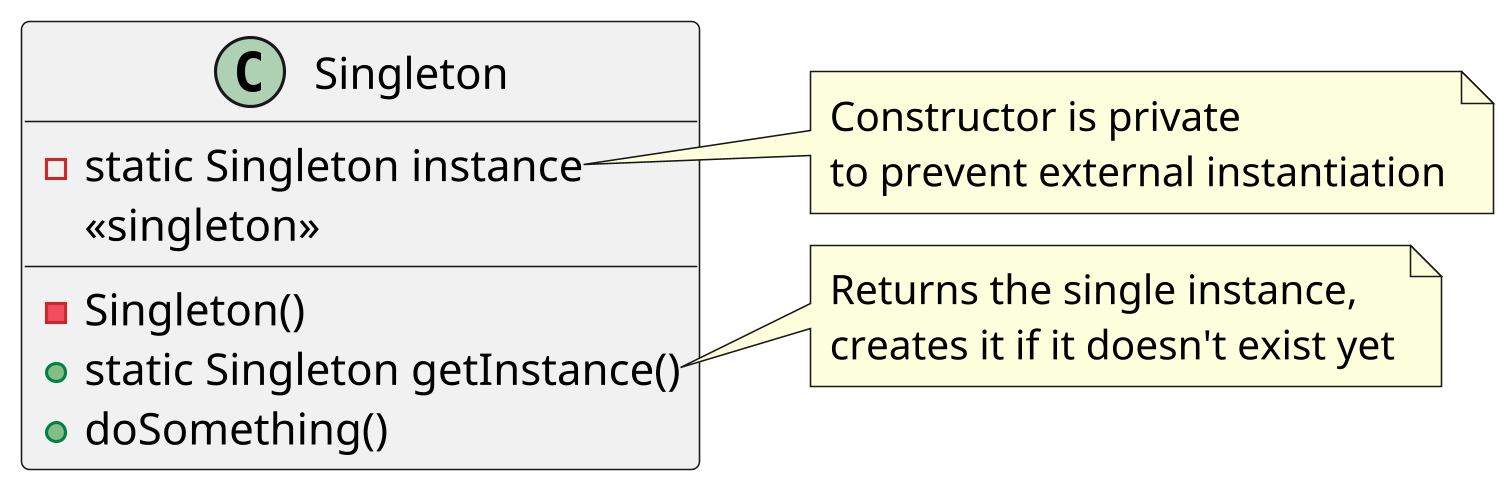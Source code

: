@startuml
skinparam dpi 300

class Singleton {
  - Singleton()
  - static Singleton instance
  + static Singleton getInstance()
  + doSomething()
}

Singleton : <<singleton>>

note right of Singleton::Singleton
  Constructor is private
  to prevent external instantiation
end note

note right of Singleton::getInstance
  Returns the single instance,
  creates it if it doesn't exist yet
end note

@enduml
